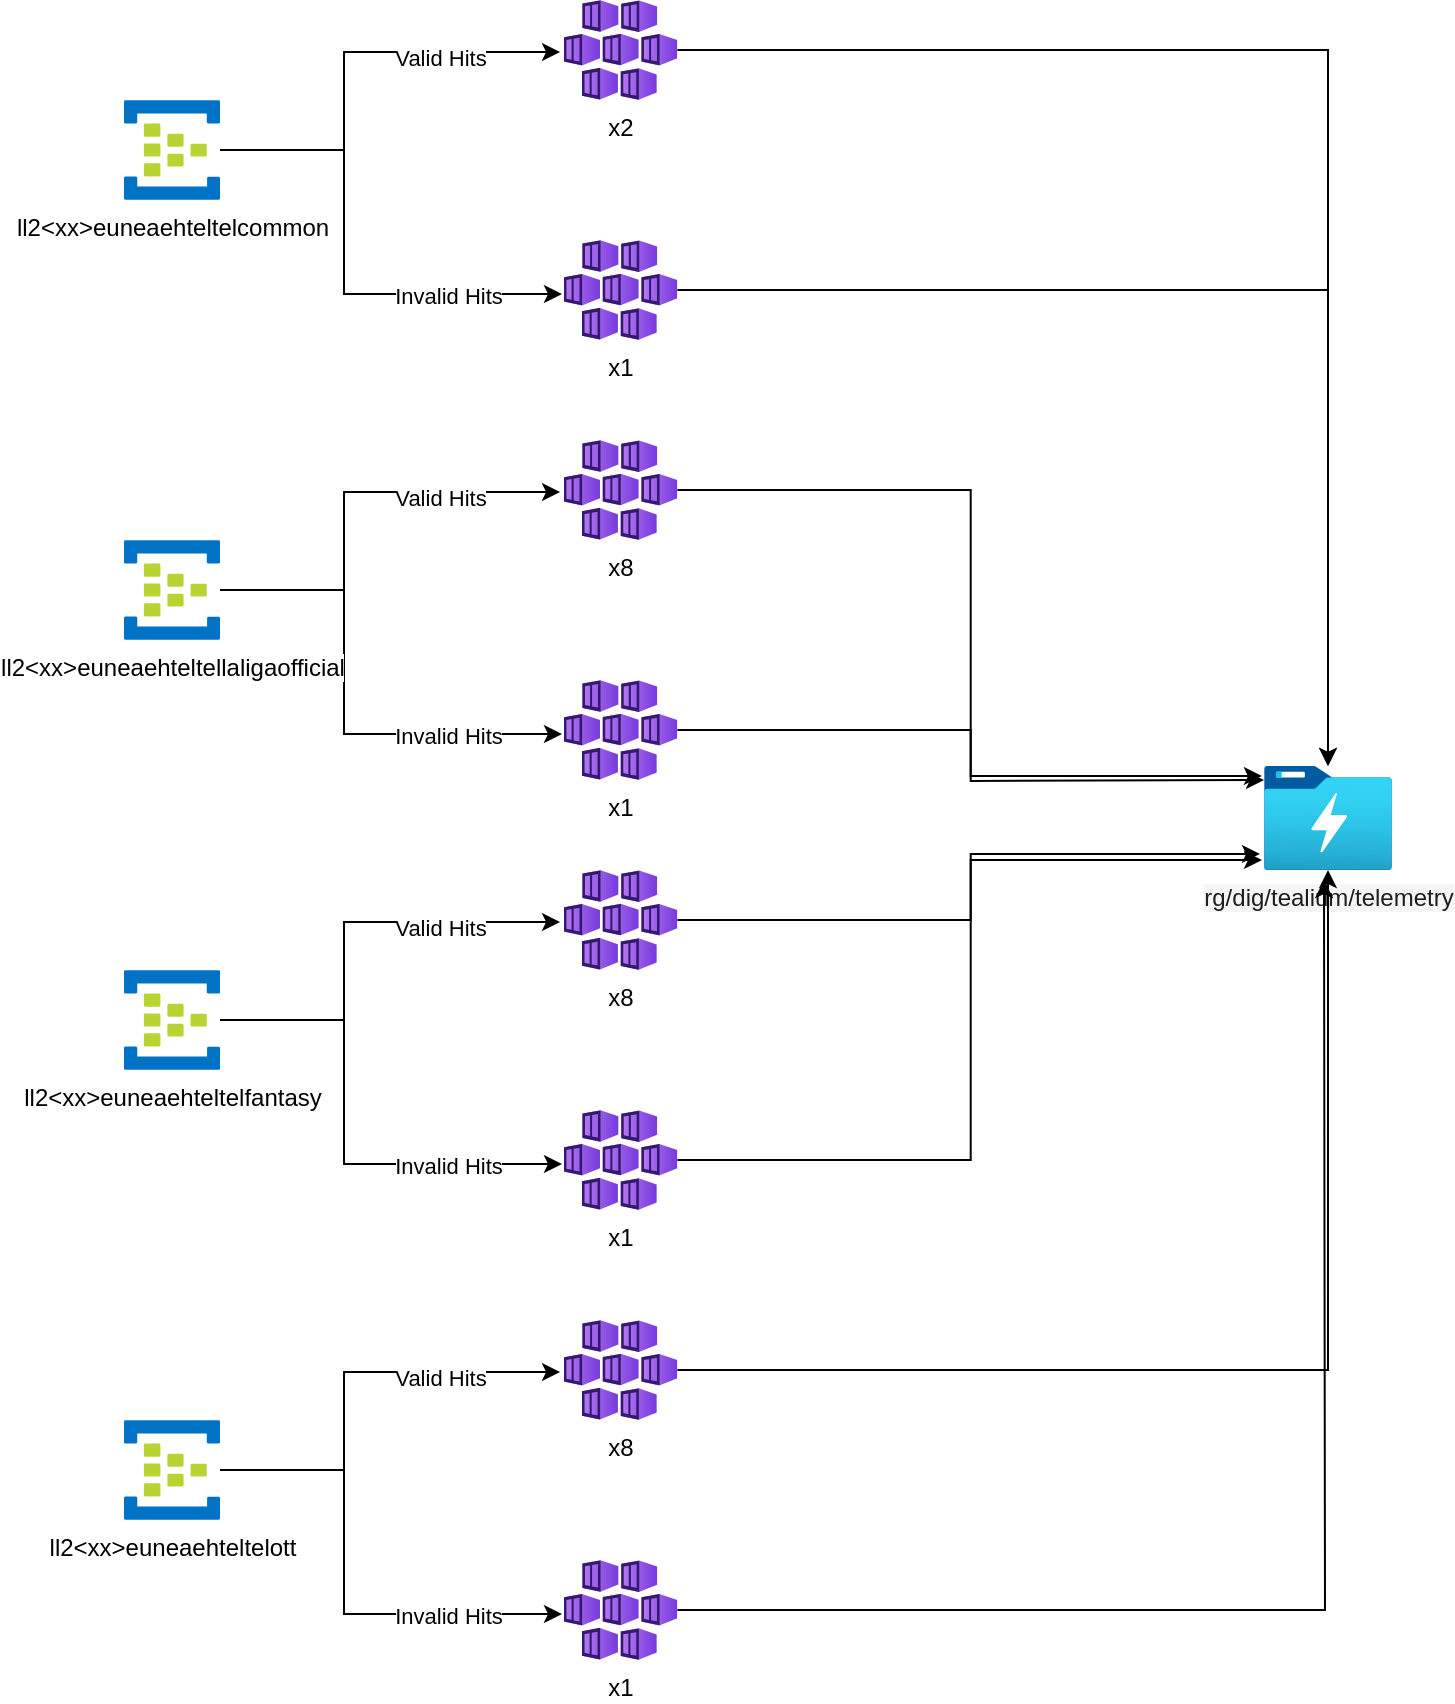 <mxfile version="14.5.1" type="github">
  <diagram id="QYSTt4Fc2fu1l_jKB6No" name="Page-1">
    <mxGraphModel dx="1422" dy="762" grid="1" gridSize="10" guides="1" tooltips="1" connect="1" arrows="1" fold="1" page="1" pageScale="1" pageWidth="827" pageHeight="1169" math="0" shadow="0">
      <root>
        <mxCell id="0" />
        <mxCell id="1" parent="0" />
        <mxCell id="J7m1wwqwvuUh2eIDOy7X-20" style="edgeStyle=orthogonalEdgeStyle;rounded=0;orthogonalLoop=1;jettySize=auto;html=1;" edge="1" parent="1" source="J7m1wwqwvuUh2eIDOy7X-2" target="J7m1wwqwvuUh2eIDOy7X-3">
          <mxGeometry relative="1" as="geometry" />
        </mxCell>
        <mxCell id="J7m1wwqwvuUh2eIDOy7X-2" value="x2" style="aspect=fixed;html=1;points=[];align=center;image;fontSize=12;image=img/lib/azure2/compute/Kubernetes_Services.svg;" vertex="1" parent="1">
          <mxGeometry x="290" y="150" width="56.67" height="50" as="geometry" />
        </mxCell>
        <mxCell id="J7m1wwqwvuUh2eIDOy7X-3" value="&lt;span style=&quot;color: rgb(30 , 30 , 30) ; font-family: &amp;#34;segoe wpc&amp;#34; , &amp;#34;segoe ui&amp;#34; , , &amp;#34;.sfnsdisplay-regular&amp;#34; , , &amp;#34;droid sans fallback&amp;#34; , &amp;#34;arial&amp;#34; , sans-serif , &amp;#34;arial&amp;#34; , sans-serif ; background-color: rgb(245 , 245 , 245)&quot;&gt;rg/dig/tealium/telemetry&lt;/span&gt;" style="aspect=fixed;html=1;points=[];align=center;image;fontSize=12;image=img/lib/azure2/storage/Data_Lake_Storage_Gen1.svg;" vertex="1" parent="1">
          <mxGeometry x="640" y="533" width="64" height="52" as="geometry" />
        </mxCell>
        <mxCell id="J7m1wwqwvuUh2eIDOy7X-16" style="edgeStyle=orthogonalEdgeStyle;rounded=0;orthogonalLoop=1;jettySize=auto;html=1;entryX=-0.035;entryY=0.52;entryDx=0;entryDy=0;entryPerimeter=0;" edge="1" parent="1" source="J7m1wwqwvuUh2eIDOy7X-8" target="J7m1wwqwvuUh2eIDOy7X-2">
          <mxGeometry relative="1" as="geometry">
            <Array as="points">
              <mxPoint x="180" y="225" />
              <mxPoint x="180" y="176" />
            </Array>
          </mxGeometry>
        </mxCell>
        <mxCell id="J7m1wwqwvuUh2eIDOy7X-18" value="Valid Hits" style="edgeLabel;html=1;align=center;verticalAlign=middle;resizable=0;points=[];" vertex="1" connectable="0" parent="J7m1wwqwvuUh2eIDOy7X-16">
          <mxGeometry x="0.452" y="-3" relative="1" as="geometry">
            <mxPoint as="offset" />
          </mxGeometry>
        </mxCell>
        <mxCell id="J7m1wwqwvuUh2eIDOy7X-17" style="edgeStyle=orthogonalEdgeStyle;rounded=0;orthogonalLoop=1;jettySize=auto;html=1;entryX=-0.018;entryY=0.54;entryDx=0;entryDy=0;entryPerimeter=0;" edge="1" parent="1" source="J7m1wwqwvuUh2eIDOy7X-8" target="J7m1wwqwvuUh2eIDOy7X-9">
          <mxGeometry relative="1" as="geometry">
            <Array as="points">
              <mxPoint x="180" y="225" />
              <mxPoint x="180" y="297" />
            </Array>
          </mxGeometry>
        </mxCell>
        <mxCell id="J7m1wwqwvuUh2eIDOy7X-19" value="Invalid Hits" style="edgeLabel;html=1;align=center;verticalAlign=middle;resizable=0;points=[];" vertex="1" connectable="0" parent="J7m1wwqwvuUh2eIDOy7X-17">
          <mxGeometry x="0.531" y="-1" relative="1" as="geometry">
            <mxPoint as="offset" />
          </mxGeometry>
        </mxCell>
        <mxCell id="J7m1wwqwvuUh2eIDOy7X-8" value="ll2&amp;lt;xx&amp;gt;euneaehteltelcommon" style="aspect=fixed;html=1;points=[];align=center;image;fontSize=12;image=img/lib/mscae/Event_Hubs.svg;" vertex="1" parent="1">
          <mxGeometry x="70" y="200" width="48" height="50" as="geometry" />
        </mxCell>
        <mxCell id="J7m1wwqwvuUh2eIDOy7X-21" style="edgeStyle=orthogonalEdgeStyle;rounded=0;orthogonalLoop=1;jettySize=auto;html=1;" edge="1" parent="1" source="J7m1wwqwvuUh2eIDOy7X-9" target="J7m1wwqwvuUh2eIDOy7X-3">
          <mxGeometry relative="1" as="geometry" />
        </mxCell>
        <mxCell id="J7m1wwqwvuUh2eIDOy7X-9" value="x1" style="aspect=fixed;html=1;points=[];align=center;image;fontSize=12;image=img/lib/azure2/compute/Kubernetes_Services.svg;" vertex="1" parent="1">
          <mxGeometry x="290" y="270" width="56.67" height="50" as="geometry" />
        </mxCell>
        <mxCell id="J7m1wwqwvuUh2eIDOy7X-44" style="edgeStyle=orthogonalEdgeStyle;rounded=0;orthogonalLoop=1;jettySize=auto;html=1;entryX=-0.016;entryY=0.096;entryDx=0;entryDy=0;entryPerimeter=0;" edge="1" parent="1" source="J7m1wwqwvuUh2eIDOy7X-22" target="J7m1wwqwvuUh2eIDOy7X-3">
          <mxGeometry relative="1" as="geometry" />
        </mxCell>
        <mxCell id="J7m1wwqwvuUh2eIDOy7X-22" value="x8" style="aspect=fixed;html=1;points=[];align=center;image;fontSize=12;image=img/lib/azure2/compute/Kubernetes_Services.svg;" vertex="1" parent="1">
          <mxGeometry x="290" y="370" width="56.67" height="50" as="geometry" />
        </mxCell>
        <mxCell id="J7m1wwqwvuUh2eIDOy7X-23" style="edgeStyle=orthogonalEdgeStyle;rounded=0;orthogonalLoop=1;jettySize=auto;html=1;entryX=-0.035;entryY=0.52;entryDx=0;entryDy=0;entryPerimeter=0;" edge="1" parent="1" source="J7m1wwqwvuUh2eIDOy7X-27" target="J7m1wwqwvuUh2eIDOy7X-22">
          <mxGeometry relative="1" as="geometry">
            <Array as="points">
              <mxPoint x="180" y="445" />
              <mxPoint x="180" y="396" />
            </Array>
          </mxGeometry>
        </mxCell>
        <mxCell id="J7m1wwqwvuUh2eIDOy7X-24" value="Valid Hits" style="edgeLabel;html=1;align=center;verticalAlign=middle;resizable=0;points=[];" vertex="1" connectable="0" parent="J7m1wwqwvuUh2eIDOy7X-23">
          <mxGeometry x="0.452" y="-3" relative="1" as="geometry">
            <mxPoint as="offset" />
          </mxGeometry>
        </mxCell>
        <mxCell id="J7m1wwqwvuUh2eIDOy7X-25" style="edgeStyle=orthogonalEdgeStyle;rounded=0;orthogonalLoop=1;jettySize=auto;html=1;entryX=-0.018;entryY=0.54;entryDx=0;entryDy=0;entryPerimeter=0;" edge="1" parent="1" source="J7m1wwqwvuUh2eIDOy7X-27" target="J7m1wwqwvuUh2eIDOy7X-28">
          <mxGeometry relative="1" as="geometry">
            <Array as="points">
              <mxPoint x="180" y="445" />
              <mxPoint x="180" y="517" />
            </Array>
          </mxGeometry>
        </mxCell>
        <mxCell id="J7m1wwqwvuUh2eIDOy7X-26" value="Invalid Hits" style="edgeLabel;html=1;align=center;verticalAlign=middle;resizable=0;points=[];" vertex="1" connectable="0" parent="J7m1wwqwvuUh2eIDOy7X-25">
          <mxGeometry x="0.531" y="-1" relative="1" as="geometry">
            <mxPoint as="offset" />
          </mxGeometry>
        </mxCell>
        <mxCell id="J7m1wwqwvuUh2eIDOy7X-27" value="ll2&amp;lt;xx&amp;gt;euneaehteltellaligaofficial" style="aspect=fixed;html=1;points=[];align=center;image;fontSize=12;image=img/lib/mscae/Event_Hubs.svg;" vertex="1" parent="1">
          <mxGeometry x="70" y="420" width="48" height="50" as="geometry" />
        </mxCell>
        <mxCell id="J7m1wwqwvuUh2eIDOy7X-45" style="edgeStyle=orthogonalEdgeStyle;rounded=0;orthogonalLoop=1;jettySize=auto;html=1;" edge="1" parent="1" source="J7m1wwqwvuUh2eIDOy7X-28">
          <mxGeometry relative="1" as="geometry">
            <mxPoint x="640" y="540" as="targetPoint" />
          </mxGeometry>
        </mxCell>
        <mxCell id="J7m1wwqwvuUh2eIDOy7X-28" value="x1" style="aspect=fixed;html=1;points=[];align=center;image;fontSize=12;image=img/lib/azure2/compute/Kubernetes_Services.svg;" vertex="1" parent="1">
          <mxGeometry x="290" y="490" width="56.67" height="50" as="geometry" />
        </mxCell>
        <mxCell id="J7m1wwqwvuUh2eIDOy7X-46" style="edgeStyle=orthogonalEdgeStyle;rounded=0;orthogonalLoop=1;jettySize=auto;html=1;entryX=-0.031;entryY=0.846;entryDx=0;entryDy=0;entryPerimeter=0;" edge="1" parent="1" source="J7m1wwqwvuUh2eIDOy7X-29" target="J7m1wwqwvuUh2eIDOy7X-3">
          <mxGeometry relative="1" as="geometry" />
        </mxCell>
        <mxCell id="J7m1wwqwvuUh2eIDOy7X-29" value="x8" style="aspect=fixed;html=1;points=[];align=center;image;fontSize=12;image=img/lib/azure2/compute/Kubernetes_Services.svg;" vertex="1" parent="1">
          <mxGeometry x="290" y="585" width="56.67" height="50" as="geometry" />
        </mxCell>
        <mxCell id="J7m1wwqwvuUh2eIDOy7X-30" style="edgeStyle=orthogonalEdgeStyle;rounded=0;orthogonalLoop=1;jettySize=auto;html=1;entryX=-0.035;entryY=0.52;entryDx=0;entryDy=0;entryPerimeter=0;" edge="1" parent="1" source="J7m1wwqwvuUh2eIDOy7X-34" target="J7m1wwqwvuUh2eIDOy7X-29">
          <mxGeometry relative="1" as="geometry">
            <Array as="points">
              <mxPoint x="180" y="660" />
              <mxPoint x="180" y="611" />
            </Array>
          </mxGeometry>
        </mxCell>
        <mxCell id="J7m1wwqwvuUh2eIDOy7X-31" value="Valid Hits" style="edgeLabel;html=1;align=center;verticalAlign=middle;resizable=0;points=[];" vertex="1" connectable="0" parent="J7m1wwqwvuUh2eIDOy7X-30">
          <mxGeometry x="0.452" y="-3" relative="1" as="geometry">
            <mxPoint as="offset" />
          </mxGeometry>
        </mxCell>
        <mxCell id="J7m1wwqwvuUh2eIDOy7X-32" style="edgeStyle=orthogonalEdgeStyle;rounded=0;orthogonalLoop=1;jettySize=auto;html=1;entryX=-0.018;entryY=0.54;entryDx=0;entryDy=0;entryPerimeter=0;" edge="1" parent="1" source="J7m1wwqwvuUh2eIDOy7X-34" target="J7m1wwqwvuUh2eIDOy7X-35">
          <mxGeometry relative="1" as="geometry">
            <Array as="points">
              <mxPoint x="180" y="660" />
              <mxPoint x="180" y="732" />
            </Array>
          </mxGeometry>
        </mxCell>
        <mxCell id="J7m1wwqwvuUh2eIDOy7X-33" value="Invalid Hits" style="edgeLabel;html=1;align=center;verticalAlign=middle;resizable=0;points=[];" vertex="1" connectable="0" parent="J7m1wwqwvuUh2eIDOy7X-32">
          <mxGeometry x="0.531" y="-1" relative="1" as="geometry">
            <mxPoint as="offset" />
          </mxGeometry>
        </mxCell>
        <mxCell id="J7m1wwqwvuUh2eIDOy7X-34" value="ll2&amp;lt;xx&amp;gt;euneaehteltelfantasy" style="aspect=fixed;html=1;points=[];align=center;image;fontSize=12;image=img/lib/mscae/Event_Hubs.svg;" vertex="1" parent="1">
          <mxGeometry x="70" y="635" width="48" height="50" as="geometry" />
        </mxCell>
        <mxCell id="J7m1wwqwvuUh2eIDOy7X-48" style="edgeStyle=orthogonalEdgeStyle;rounded=0;orthogonalLoop=1;jettySize=auto;html=1;entryX=-0.016;entryY=0.904;entryDx=0;entryDy=0;entryPerimeter=0;" edge="1" parent="1" source="J7m1wwqwvuUh2eIDOy7X-35" target="J7m1wwqwvuUh2eIDOy7X-3">
          <mxGeometry relative="1" as="geometry" />
        </mxCell>
        <mxCell id="J7m1wwqwvuUh2eIDOy7X-35" value="x1" style="aspect=fixed;html=1;points=[];align=center;image;fontSize=12;image=img/lib/azure2/compute/Kubernetes_Services.svg;" vertex="1" parent="1">
          <mxGeometry x="290" y="705" width="56.67" height="50" as="geometry" />
        </mxCell>
        <mxCell id="J7m1wwqwvuUh2eIDOy7X-49" style="edgeStyle=orthogonalEdgeStyle;rounded=0;orthogonalLoop=1;jettySize=auto;html=1;" edge="1" parent="1" source="J7m1wwqwvuUh2eIDOy7X-36" target="J7m1wwqwvuUh2eIDOy7X-3">
          <mxGeometry relative="1" as="geometry" />
        </mxCell>
        <mxCell id="J7m1wwqwvuUh2eIDOy7X-36" value="x8" style="aspect=fixed;html=1;points=[];align=center;image;fontSize=12;image=img/lib/azure2/compute/Kubernetes_Services.svg;" vertex="1" parent="1">
          <mxGeometry x="290" y="810" width="56.67" height="50" as="geometry" />
        </mxCell>
        <mxCell id="J7m1wwqwvuUh2eIDOy7X-37" style="edgeStyle=orthogonalEdgeStyle;rounded=0;orthogonalLoop=1;jettySize=auto;html=1;entryX=-0.035;entryY=0.52;entryDx=0;entryDy=0;entryPerimeter=0;" edge="1" parent="1" source="J7m1wwqwvuUh2eIDOy7X-41" target="J7m1wwqwvuUh2eIDOy7X-36">
          <mxGeometry relative="1" as="geometry">
            <Array as="points">
              <mxPoint x="180" y="885" />
              <mxPoint x="180" y="836" />
            </Array>
          </mxGeometry>
        </mxCell>
        <mxCell id="J7m1wwqwvuUh2eIDOy7X-38" value="Valid Hits" style="edgeLabel;html=1;align=center;verticalAlign=middle;resizable=0;points=[];" vertex="1" connectable="0" parent="J7m1wwqwvuUh2eIDOy7X-37">
          <mxGeometry x="0.452" y="-3" relative="1" as="geometry">
            <mxPoint as="offset" />
          </mxGeometry>
        </mxCell>
        <mxCell id="J7m1wwqwvuUh2eIDOy7X-39" style="edgeStyle=orthogonalEdgeStyle;rounded=0;orthogonalLoop=1;jettySize=auto;html=1;entryX=-0.018;entryY=0.54;entryDx=0;entryDy=0;entryPerimeter=0;" edge="1" parent="1" source="J7m1wwqwvuUh2eIDOy7X-41" target="J7m1wwqwvuUh2eIDOy7X-42">
          <mxGeometry relative="1" as="geometry">
            <Array as="points">
              <mxPoint x="180" y="885" />
              <mxPoint x="180" y="957" />
            </Array>
          </mxGeometry>
        </mxCell>
        <mxCell id="J7m1wwqwvuUh2eIDOy7X-40" value="Invalid Hits" style="edgeLabel;html=1;align=center;verticalAlign=middle;resizable=0;points=[];" vertex="1" connectable="0" parent="J7m1wwqwvuUh2eIDOy7X-39">
          <mxGeometry x="0.531" y="-1" relative="1" as="geometry">
            <mxPoint as="offset" />
          </mxGeometry>
        </mxCell>
        <mxCell id="J7m1wwqwvuUh2eIDOy7X-41" value="ll2&amp;lt;xx&amp;gt;euneaehteltelott" style="aspect=fixed;html=1;points=[];align=center;image;fontSize=12;image=img/lib/mscae/Event_Hubs.svg;" vertex="1" parent="1">
          <mxGeometry x="70" y="860" width="48" height="50" as="geometry" />
        </mxCell>
        <mxCell id="J7m1wwqwvuUh2eIDOy7X-50" style="edgeStyle=orthogonalEdgeStyle;rounded=0;orthogonalLoop=1;jettySize=auto;html=1;" edge="1" parent="1" source="J7m1wwqwvuUh2eIDOy7X-42">
          <mxGeometry relative="1" as="geometry">
            <mxPoint x="670" y="590" as="targetPoint" />
          </mxGeometry>
        </mxCell>
        <mxCell id="J7m1wwqwvuUh2eIDOy7X-42" value="x1" style="aspect=fixed;html=1;points=[];align=center;image;fontSize=12;image=img/lib/azure2/compute/Kubernetes_Services.svg;" vertex="1" parent="1">
          <mxGeometry x="290" y="930" width="56.67" height="50" as="geometry" />
        </mxCell>
      </root>
    </mxGraphModel>
  </diagram>
</mxfile>
